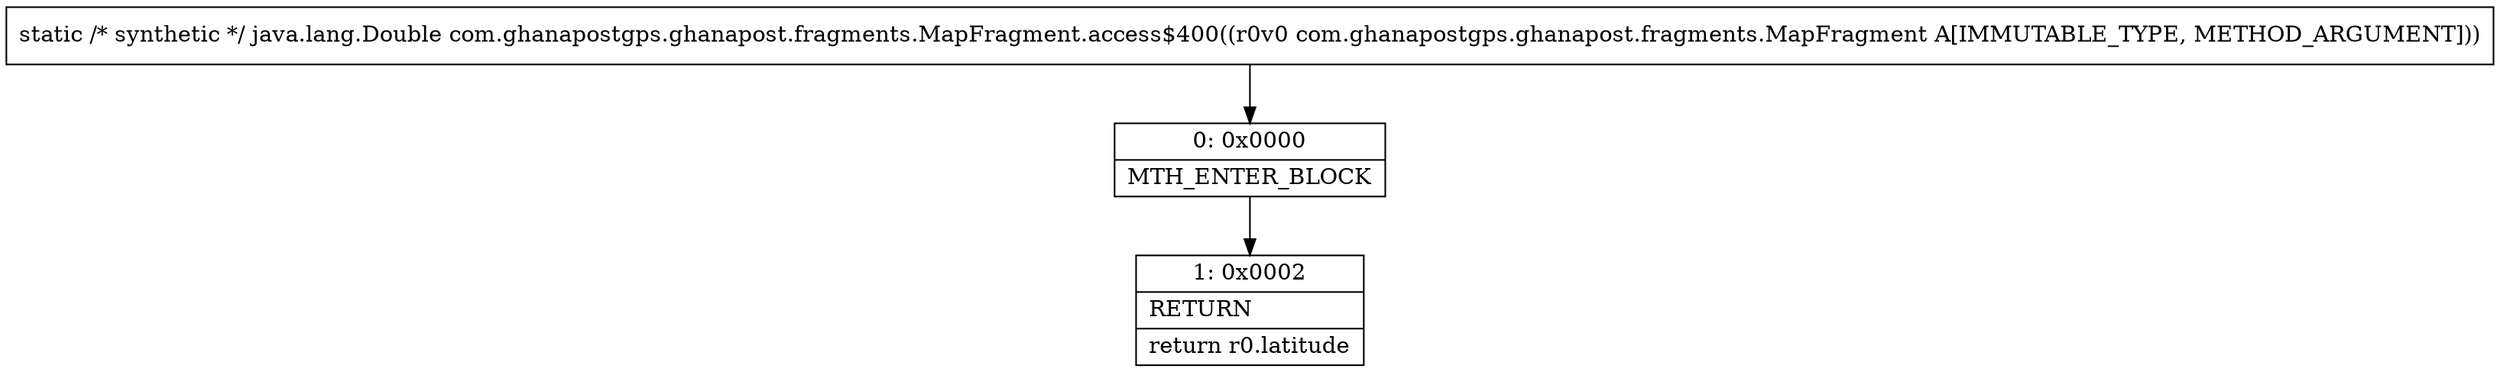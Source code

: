 digraph "CFG forcom.ghanapostgps.ghanapost.fragments.MapFragment.access$400(Lcom\/ghanapostgps\/ghanapost\/fragments\/MapFragment;)Ljava\/lang\/Double;" {
Node_0 [shape=record,label="{0\:\ 0x0000|MTH_ENTER_BLOCK\l}"];
Node_1 [shape=record,label="{1\:\ 0x0002|RETURN\l|return r0.latitude\l}"];
MethodNode[shape=record,label="{static \/* synthetic *\/ java.lang.Double com.ghanapostgps.ghanapost.fragments.MapFragment.access$400((r0v0 com.ghanapostgps.ghanapost.fragments.MapFragment A[IMMUTABLE_TYPE, METHOD_ARGUMENT])) }"];
MethodNode -> Node_0;
Node_0 -> Node_1;
}


